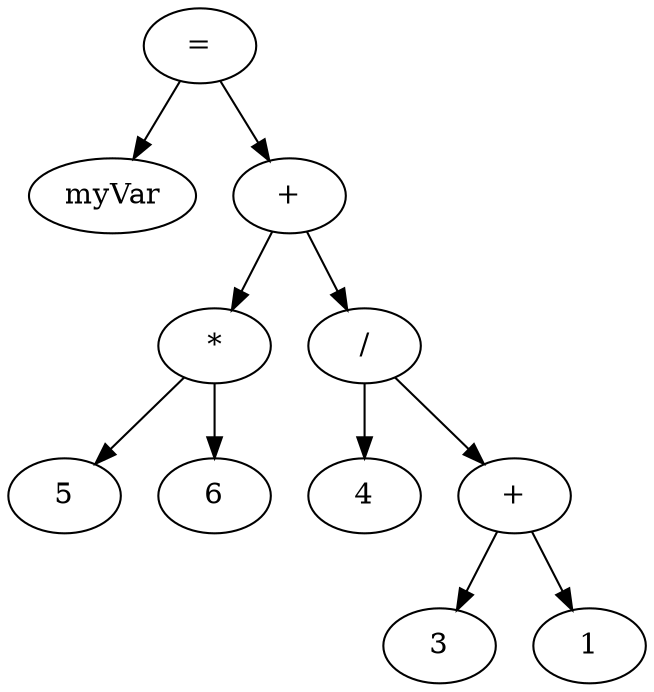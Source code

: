 digraph G {
EQUALS [ label="=" ];
EQUALS -> VARIABLEL;
VARIABLEL [ label="myVar" ];
EQUALS -> OPERATORR;
OPERATORR [ label="+" ];
OPERATORR -> OPERATORRL;
OPERATORRL [ label="*" ];
OPERATORRL -> NUMBERRLL;
NUMBERRLL [ label="5" ];
OPERATORRL -> NUMBERRLR;
NUMBERRLR [ label="6" ];
OPERATORR -> OPERATORRR;
OPERATORRR [ label="/" ];
OPERATORRR -> NUMBERRRL;
NUMBERRRL [ label="4" ];
OPERATORRR -> OPERATORRRR;
OPERATORRRR [ label="+" ];
OPERATORRRR -> NUMBERRRRL;
NUMBERRRRL [ label="3" ];
OPERATORRRR -> NUMBERRRRR;
NUMBERRRRR [ label="1" ];

}
